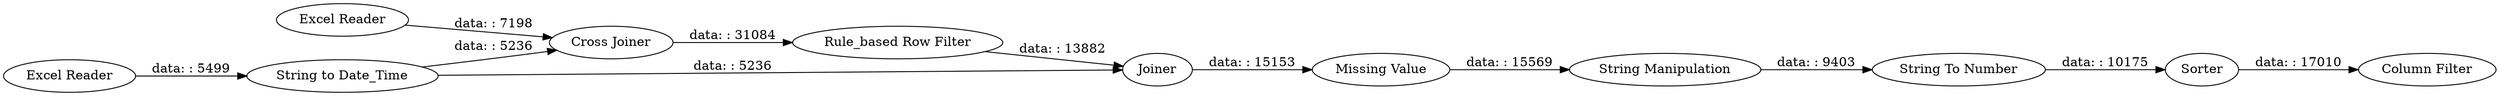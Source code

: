 digraph {
	"-9220140647713094493_9" [label="String Manipulation"]
	"-9220140647713094493_12" [label="String To Number"]
	"-9220140647713094493_3" [label="String to Date_Time"]
	"-9220140647713094493_8" [label="Missing Value"]
	"-9220140647713094493_10" [label=Sorter]
	"-9220140647713094493_11" [label="Column Filter"]
	"-9220140647713094493_1" [label="Excel Reader"]
	"-9220140647713094493_7" [label=Joiner]
	"-9220140647713094493_5" [label="Rule_based Row Filter"]
	"-9220140647713094493_2" [label="Excel Reader"]
	"-9220140647713094493_4" [label="Cross Joiner"]
	"-9220140647713094493_3" -> "-9220140647713094493_7" [label="data: : 5236"]
	"-9220140647713094493_2" -> "-9220140647713094493_4" [label="data: : 7198"]
	"-9220140647713094493_5" -> "-9220140647713094493_7" [label="data: : 13882"]
	"-9220140647713094493_4" -> "-9220140647713094493_5" [label="data: : 31084"]
	"-9220140647713094493_12" -> "-9220140647713094493_10" [label="data: : 10175"]
	"-9220140647713094493_7" -> "-9220140647713094493_8" [label="data: : 15153"]
	"-9220140647713094493_8" -> "-9220140647713094493_9" [label="data: : 15569"]
	"-9220140647713094493_10" -> "-9220140647713094493_11" [label="data: : 17010"]
	"-9220140647713094493_1" -> "-9220140647713094493_3" [label="data: : 5499"]
	"-9220140647713094493_3" -> "-9220140647713094493_4" [label="data: : 5236"]
	"-9220140647713094493_9" -> "-9220140647713094493_12" [label="data: : 9403"]
	rankdir=LR
}
